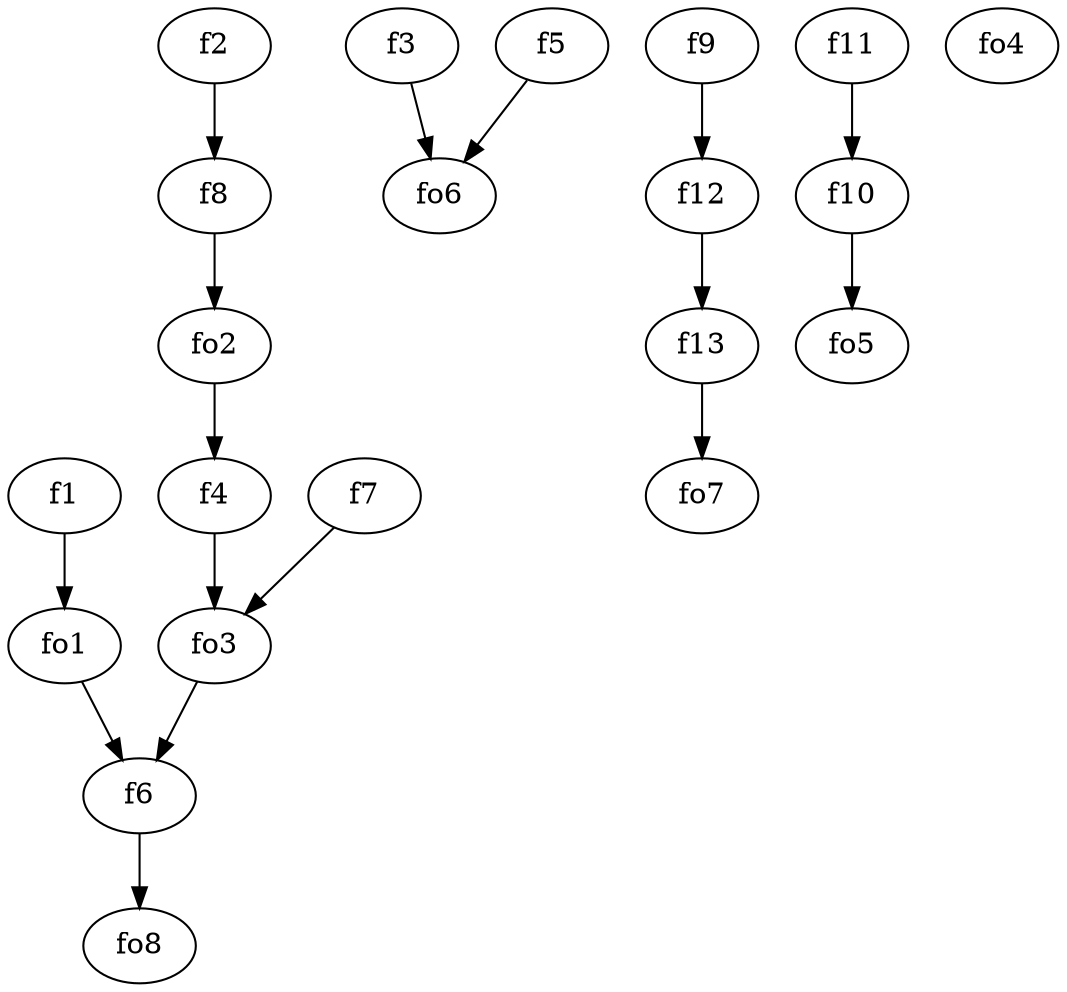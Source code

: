 strict digraph  {
f1;
f2;
f3;
f4;
f5;
f6;
f7;
f8;
f9;
f10;
f11;
f12;
f13;
fo1;
fo2;
fo3;
fo4;
fo5;
fo6;
fo7;
fo8;
f1 -> fo1  [weight=2];
f2 -> f8  [weight=2];
f3 -> fo6  [weight=2];
f4 -> fo3  [weight=2];
f5 -> fo6  [weight=2];
f6 -> fo8  [weight=2];
f7 -> fo3  [weight=2];
f8 -> fo2  [weight=2];
f9 -> f12  [weight=2];
f10 -> fo5  [weight=2];
f11 -> f10  [weight=2];
f12 -> f13  [weight=2];
f13 -> fo7  [weight=2];
fo1 -> f6  [weight=2];
fo2 -> f4  [weight=2];
fo3 -> f6  [weight=2];
}
